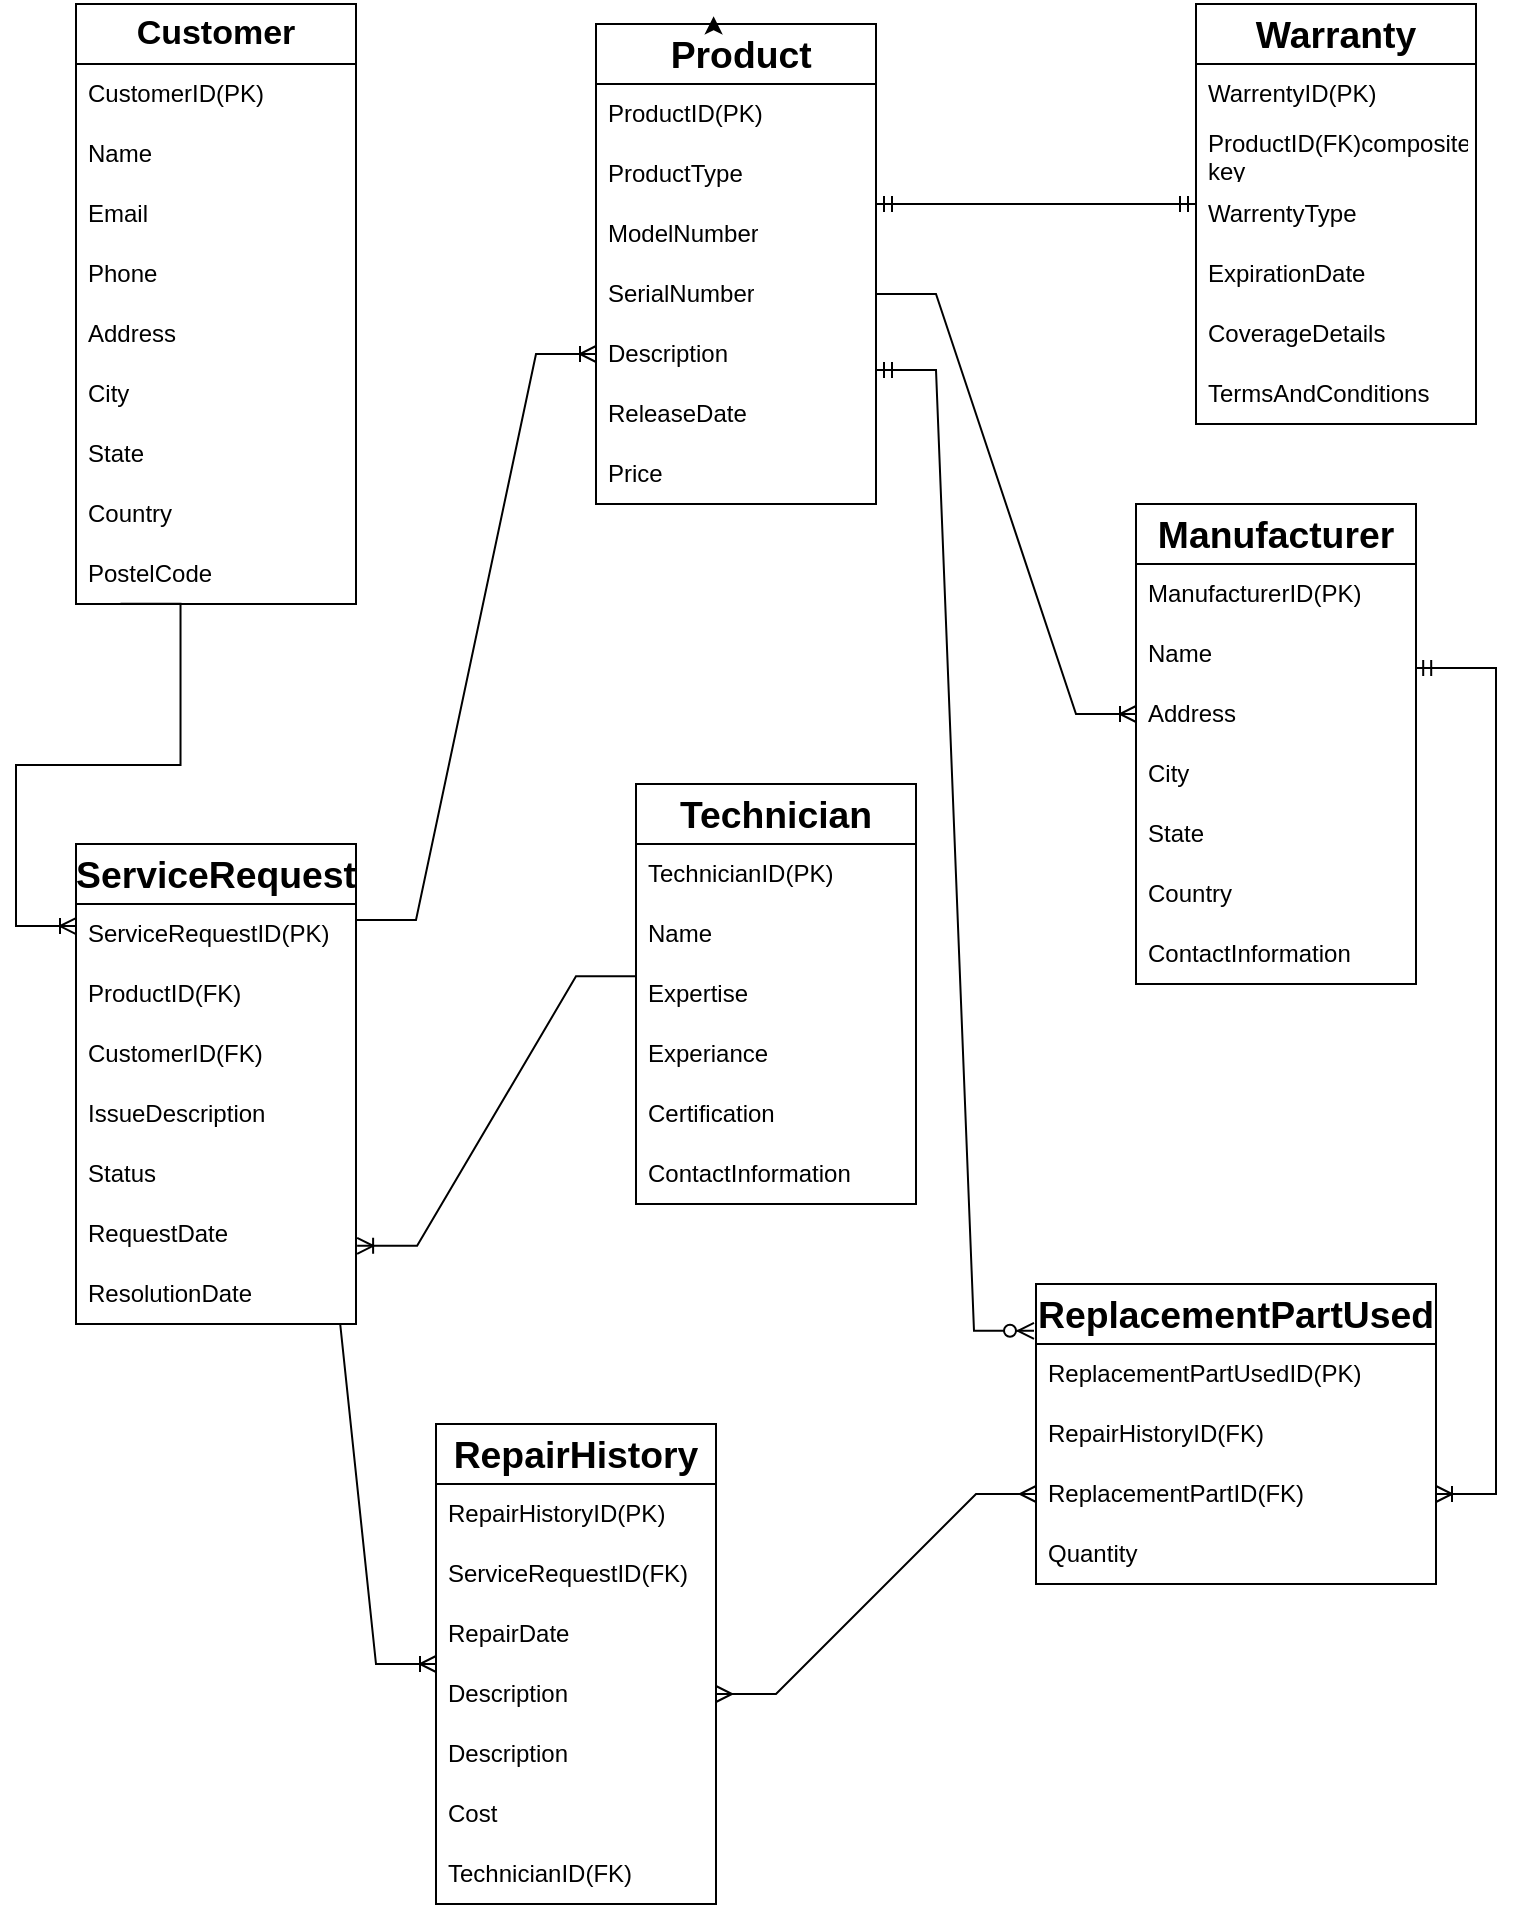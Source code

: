 <mxfile version="26.2.2">
  <diagram name="Page-1" id="IXNSvKPewyNJ5HFarN0S">
    <mxGraphModel dx="2238" dy="911" grid="1" gridSize="10" guides="1" tooltips="1" connect="1" arrows="1" fold="1" page="1" pageScale="1" pageWidth="850" pageHeight="1100" math="0" shadow="0">
      <root>
        <mxCell id="0" />
        <mxCell id="1" parent="0" />
        <mxCell id="oqBiDltHwkE3L_gpqneW-73" value="&lt;b&gt;&lt;font style=&quot;font-size: 17px;&quot;&gt;Customer&lt;/font&gt;&lt;/b&gt;" style="swimlane;fontStyle=0;childLayout=stackLayout;horizontal=1;startSize=30;horizontalStack=0;resizeParent=1;resizeParentMax=0;resizeLast=0;collapsible=1;marginBottom=0;whiteSpace=wrap;html=1;" parent="1" vertex="1">
          <mxGeometry x="60" y="30" width="140" height="300" as="geometry" />
        </mxCell>
        <mxCell id="oqBiDltHwkE3L_gpqneW-74" value="CustomerID(PK)" style="text;strokeColor=none;fillColor=none;align=left;verticalAlign=middle;spacingLeft=4;spacingRight=4;overflow=hidden;points=[[0,0.5],[1,0.5]];portConstraint=eastwest;rotatable=0;whiteSpace=wrap;html=1;" parent="oqBiDltHwkE3L_gpqneW-73" vertex="1">
          <mxGeometry y="30" width="140" height="30" as="geometry" />
        </mxCell>
        <mxCell id="oqBiDltHwkE3L_gpqneW-75" value="Name" style="text;strokeColor=none;fillColor=none;align=left;verticalAlign=middle;spacingLeft=4;spacingRight=4;overflow=hidden;points=[[0,0.5],[1,0.5]];portConstraint=eastwest;rotatable=0;whiteSpace=wrap;html=1;" parent="oqBiDltHwkE3L_gpqneW-73" vertex="1">
          <mxGeometry y="60" width="140" height="30" as="geometry" />
        </mxCell>
        <mxCell id="oqBiDltHwkE3L_gpqneW-76" value="Email" style="text;strokeColor=none;fillColor=none;align=left;verticalAlign=middle;spacingLeft=4;spacingRight=4;overflow=hidden;points=[[0,0.5],[1,0.5]];portConstraint=eastwest;rotatable=0;whiteSpace=wrap;html=1;" parent="oqBiDltHwkE3L_gpqneW-73" vertex="1">
          <mxGeometry y="90" width="140" height="30" as="geometry" />
        </mxCell>
        <mxCell id="oqBiDltHwkE3L_gpqneW-77" value="Phone" style="text;strokeColor=none;fillColor=none;align=left;verticalAlign=middle;spacingLeft=4;spacingRight=4;overflow=hidden;points=[[0,0.5],[1,0.5]];portConstraint=eastwest;rotatable=0;whiteSpace=wrap;html=1;" parent="oqBiDltHwkE3L_gpqneW-73" vertex="1">
          <mxGeometry y="120" width="140" height="30" as="geometry" />
        </mxCell>
        <mxCell id="oqBiDltHwkE3L_gpqneW-78" value="Address&amp;nbsp;" style="text;strokeColor=none;fillColor=none;align=left;verticalAlign=middle;spacingLeft=4;spacingRight=4;overflow=hidden;points=[[0,0.5],[1,0.5]];portConstraint=eastwest;rotatable=0;whiteSpace=wrap;html=1;" parent="oqBiDltHwkE3L_gpqneW-73" vertex="1">
          <mxGeometry y="150" width="140" height="30" as="geometry" />
        </mxCell>
        <mxCell id="oqBiDltHwkE3L_gpqneW-79" value="City" style="text;strokeColor=none;fillColor=none;align=left;verticalAlign=middle;spacingLeft=4;spacingRight=4;overflow=hidden;points=[[0,0.5],[1,0.5]];portConstraint=eastwest;rotatable=0;whiteSpace=wrap;html=1;" parent="oqBiDltHwkE3L_gpqneW-73" vertex="1">
          <mxGeometry y="180" width="140" height="30" as="geometry" />
        </mxCell>
        <mxCell id="oqBiDltHwkE3L_gpqneW-80" value="State" style="text;strokeColor=none;fillColor=none;align=left;verticalAlign=middle;spacingLeft=4;spacingRight=4;overflow=hidden;points=[[0,0.5],[1,0.5]];portConstraint=eastwest;rotatable=0;whiteSpace=wrap;html=1;" parent="oqBiDltHwkE3L_gpqneW-73" vertex="1">
          <mxGeometry y="210" width="140" height="30" as="geometry" />
        </mxCell>
        <mxCell id="oqBiDltHwkE3L_gpqneW-81" value="Country" style="text;strokeColor=none;fillColor=none;align=left;verticalAlign=middle;spacingLeft=4;spacingRight=4;overflow=hidden;points=[[0,0.5],[1,0.5]];portConstraint=eastwest;rotatable=0;whiteSpace=wrap;html=1;" parent="oqBiDltHwkE3L_gpqneW-73" vertex="1">
          <mxGeometry y="240" width="140" height="30" as="geometry" />
        </mxCell>
        <mxCell id="oqBiDltHwkE3L_gpqneW-82" value="PostelCode" style="text;strokeColor=none;fillColor=none;align=left;verticalAlign=middle;spacingLeft=4;spacingRight=4;overflow=hidden;points=[[0,0.5],[1,0.5]];portConstraint=eastwest;rotatable=0;whiteSpace=wrap;html=1;" parent="oqBiDltHwkE3L_gpqneW-73" vertex="1">
          <mxGeometry y="270" width="140" height="30" as="geometry" />
        </mxCell>
        <mxCell id="oqBiDltHwkE3L_gpqneW-83" value="&lt;b&gt;&lt;span style=&quot;font-size:14.0pt;line-height:107%;&lt;br/&gt;font-family:&amp;quot;Arial&amp;quot;,sans-serif;mso-ascii-theme-font:minor-bidi;mso-fareast-font-family:&lt;br/&gt;Calibri;mso-fareast-theme-font:minor-latin;mso-hansi-theme-font:minor-bidi;&lt;br/&gt;mso-bidi-theme-font:minor-bidi;mso-ansi-language:EN-US;mso-fareast-language:&lt;br/&gt;EN-US;mso-bidi-language:AR-SA&quot;&gt;&amp;nbsp;Product&lt;/span&gt;&lt;/b&gt;" style="swimlane;fontStyle=0;childLayout=stackLayout;horizontal=1;startSize=30;horizontalStack=0;resizeParent=1;resizeParentMax=0;resizeLast=0;collapsible=1;marginBottom=0;whiteSpace=wrap;html=1;" parent="1" vertex="1">
          <mxGeometry x="320" y="40" width="140" height="240" as="geometry" />
        </mxCell>
        <mxCell id="oqBiDltHwkE3L_gpqneW-84" value="ProductID(PK)" style="text;strokeColor=none;fillColor=none;align=left;verticalAlign=middle;spacingLeft=4;spacingRight=4;overflow=hidden;points=[[0,0.5],[1,0.5]];portConstraint=eastwest;rotatable=0;whiteSpace=wrap;html=1;" parent="oqBiDltHwkE3L_gpqneW-83" vertex="1">
          <mxGeometry y="30" width="140" height="30" as="geometry" />
        </mxCell>
        <mxCell id="oqBiDltHwkE3L_gpqneW-85" value="ProductType" style="text;strokeColor=none;fillColor=none;align=left;verticalAlign=middle;spacingLeft=4;spacingRight=4;overflow=hidden;points=[[0,0.5],[1,0.5]];portConstraint=eastwest;rotatable=0;whiteSpace=wrap;html=1;" parent="oqBiDltHwkE3L_gpqneW-83" vertex="1">
          <mxGeometry y="60" width="140" height="30" as="geometry" />
        </mxCell>
        <mxCell id="oqBiDltHwkE3L_gpqneW-86" value="ModelNumber" style="text;strokeColor=none;fillColor=none;align=left;verticalAlign=middle;spacingLeft=4;spacingRight=4;overflow=hidden;points=[[0,0.5],[1,0.5]];portConstraint=eastwest;rotatable=0;whiteSpace=wrap;html=1;" parent="oqBiDltHwkE3L_gpqneW-83" vertex="1">
          <mxGeometry y="90" width="140" height="30" as="geometry" />
        </mxCell>
        <mxCell id="oqBiDltHwkE3L_gpqneW-87" value="SerialNumber" style="text;strokeColor=none;fillColor=none;align=left;verticalAlign=middle;spacingLeft=4;spacingRight=4;overflow=hidden;points=[[0,0.5],[1,0.5]];portConstraint=eastwest;rotatable=0;whiteSpace=wrap;html=1;" parent="oqBiDltHwkE3L_gpqneW-83" vertex="1">
          <mxGeometry y="120" width="140" height="30" as="geometry" />
        </mxCell>
        <mxCell id="oqBiDltHwkE3L_gpqneW-88" value="Description" style="text;strokeColor=none;fillColor=none;align=left;verticalAlign=middle;spacingLeft=4;spacingRight=4;overflow=hidden;points=[[0,0.5],[1,0.5]];portConstraint=eastwest;rotatable=0;whiteSpace=wrap;html=1;" parent="oqBiDltHwkE3L_gpqneW-83" vertex="1">
          <mxGeometry y="150" width="140" height="30" as="geometry" />
        </mxCell>
        <mxCell id="oqBiDltHwkE3L_gpqneW-89" value="ReleaseDate" style="text;strokeColor=none;fillColor=none;align=left;verticalAlign=middle;spacingLeft=4;spacingRight=4;overflow=hidden;points=[[0,0.5],[1,0.5]];portConstraint=eastwest;rotatable=0;whiteSpace=wrap;html=1;" parent="oqBiDltHwkE3L_gpqneW-83" vertex="1">
          <mxGeometry y="180" width="140" height="30" as="geometry" />
        </mxCell>
        <mxCell id="oqBiDltHwkE3L_gpqneW-90" value="Price" style="text;strokeColor=none;fillColor=none;align=left;verticalAlign=middle;spacingLeft=4;spacingRight=4;overflow=hidden;points=[[0,0.5],[1,0.5]];portConstraint=eastwest;rotatable=0;whiteSpace=wrap;html=1;" parent="oqBiDltHwkE3L_gpqneW-83" vertex="1">
          <mxGeometry y="210" width="140" height="30" as="geometry" />
        </mxCell>
        <mxCell id="oqBiDltHwkE3L_gpqneW-91" style="edgeStyle=orthogonalEdgeStyle;rounded=0;orthogonalLoop=1;jettySize=auto;html=1;exitX=0.5;exitY=0;exitDx=0;exitDy=0;entryX=0.42;entryY=-0.016;entryDx=0;entryDy=0;entryPerimeter=0;" parent="1" source="oqBiDltHwkE3L_gpqneW-83" target="oqBiDltHwkE3L_gpqneW-83" edge="1">
          <mxGeometry relative="1" as="geometry" />
        </mxCell>
        <mxCell id="oqBiDltHwkE3L_gpqneW-92" value="&lt;b&gt;&lt;span style=&quot;font-size:14.0pt;line-height:107%;&lt;br/&gt;font-family:&amp;quot;Arial&amp;quot;,sans-serif;mso-ascii-theme-font:minor-bidi;mso-fareast-font-family:&lt;br/&gt;Calibri;mso-fareast-theme-font:minor-latin;mso-hansi-theme-font:minor-bidi;&lt;br/&gt;mso-bidi-theme-font:minor-bidi;mso-ansi-language:EN-US;mso-fareast-language:&lt;br/&gt;EN-US;mso-bidi-language:AR-SA&quot;&gt;Technician&lt;/span&gt;&lt;/b&gt;" style="swimlane;fontStyle=0;childLayout=stackLayout;horizontal=1;startSize=30;horizontalStack=0;resizeParent=1;resizeParentMax=0;resizeLast=0;collapsible=1;marginBottom=0;whiteSpace=wrap;html=1;" parent="1" vertex="1">
          <mxGeometry x="340" y="420" width="140" height="210" as="geometry" />
        </mxCell>
        <mxCell id="oqBiDltHwkE3L_gpqneW-93" value="TechnicianID(PK)" style="text;strokeColor=none;fillColor=none;align=left;verticalAlign=middle;spacingLeft=4;spacingRight=4;overflow=hidden;points=[[0,0.5],[1,0.5]];portConstraint=eastwest;rotatable=0;whiteSpace=wrap;html=1;" parent="oqBiDltHwkE3L_gpqneW-92" vertex="1">
          <mxGeometry y="30" width="140" height="30" as="geometry" />
        </mxCell>
        <mxCell id="oqBiDltHwkE3L_gpqneW-94" value="Name" style="text;strokeColor=none;fillColor=none;align=left;verticalAlign=middle;spacingLeft=4;spacingRight=4;overflow=hidden;points=[[0,0.5],[1,0.5]];portConstraint=eastwest;rotatable=0;whiteSpace=wrap;html=1;" parent="oqBiDltHwkE3L_gpqneW-92" vertex="1">
          <mxGeometry y="60" width="140" height="30" as="geometry" />
        </mxCell>
        <mxCell id="oqBiDltHwkE3L_gpqneW-95" value="Expertise" style="text;strokeColor=none;fillColor=none;align=left;verticalAlign=middle;spacingLeft=4;spacingRight=4;overflow=hidden;points=[[0,0.5],[1,0.5]];portConstraint=eastwest;rotatable=0;whiteSpace=wrap;html=1;" parent="oqBiDltHwkE3L_gpqneW-92" vertex="1">
          <mxGeometry y="90" width="140" height="30" as="geometry" />
        </mxCell>
        <mxCell id="oqBiDltHwkE3L_gpqneW-96" value="Experiance" style="text;strokeColor=none;fillColor=none;align=left;verticalAlign=middle;spacingLeft=4;spacingRight=4;overflow=hidden;points=[[0,0.5],[1,0.5]];portConstraint=eastwest;rotatable=0;whiteSpace=wrap;html=1;" parent="oqBiDltHwkE3L_gpqneW-92" vertex="1">
          <mxGeometry y="120" width="140" height="30" as="geometry" />
        </mxCell>
        <mxCell id="oqBiDltHwkE3L_gpqneW-97" value="Certification" style="text;strokeColor=none;fillColor=none;align=left;verticalAlign=middle;spacingLeft=4;spacingRight=4;overflow=hidden;points=[[0,0.5],[1,0.5]];portConstraint=eastwest;rotatable=0;whiteSpace=wrap;html=1;" parent="oqBiDltHwkE3L_gpqneW-92" vertex="1">
          <mxGeometry y="150" width="140" height="30" as="geometry" />
        </mxCell>
        <mxCell id="oqBiDltHwkE3L_gpqneW-98" value="ContactInformation" style="text;strokeColor=none;fillColor=none;align=left;verticalAlign=middle;spacingLeft=4;spacingRight=4;overflow=hidden;points=[[0,0.5],[1,0.5]];portConstraint=eastwest;rotatable=0;whiteSpace=wrap;html=1;" parent="oqBiDltHwkE3L_gpqneW-92" vertex="1">
          <mxGeometry y="180" width="140" height="30" as="geometry" />
        </mxCell>
        <mxCell id="oqBiDltHwkE3L_gpqneW-99" value="&lt;b&gt;&lt;span style=&quot;font-size:14.0pt;line-height:107%;&lt;br/&gt;font-family:&amp;quot;Arial&amp;quot;,sans-serif;mso-ascii-theme-font:minor-bidi;mso-fareast-font-family:&lt;br/&gt;Calibri;mso-fareast-theme-font:minor-latin;mso-hansi-theme-font:minor-bidi;&lt;br/&gt;mso-bidi-theme-font:minor-bidi;mso-ansi-language:EN-US;mso-fareast-language:&lt;br/&gt;EN-US;mso-bidi-language:AR-SA&quot;&gt;Manufacturer&lt;/span&gt;&lt;/b&gt;" style="swimlane;fontStyle=0;childLayout=stackLayout;horizontal=1;startSize=30;horizontalStack=0;resizeParent=1;resizeParentMax=0;resizeLast=0;collapsible=1;marginBottom=0;whiteSpace=wrap;html=1;" parent="1" vertex="1">
          <mxGeometry x="590" y="280" width="140" height="240" as="geometry" />
        </mxCell>
        <mxCell id="oqBiDltHwkE3L_gpqneW-100" value="ManufacturerID(PK)" style="text;strokeColor=none;fillColor=none;align=left;verticalAlign=middle;spacingLeft=4;spacingRight=4;overflow=hidden;points=[[0,0.5],[1,0.5]];portConstraint=eastwest;rotatable=0;whiteSpace=wrap;html=1;" parent="oqBiDltHwkE3L_gpqneW-99" vertex="1">
          <mxGeometry y="30" width="140" height="30" as="geometry" />
        </mxCell>
        <mxCell id="oqBiDltHwkE3L_gpqneW-101" value="Name" style="text;strokeColor=none;fillColor=none;align=left;verticalAlign=middle;spacingLeft=4;spacingRight=4;overflow=hidden;points=[[0,0.5],[1,0.5]];portConstraint=eastwest;rotatable=0;whiteSpace=wrap;html=1;" parent="oqBiDltHwkE3L_gpqneW-99" vertex="1">
          <mxGeometry y="60" width="140" height="30" as="geometry" />
        </mxCell>
        <mxCell id="oqBiDltHwkE3L_gpqneW-102" value="Address" style="text;strokeColor=none;fillColor=none;align=left;verticalAlign=middle;spacingLeft=4;spacingRight=4;overflow=hidden;points=[[0,0.5],[1,0.5]];portConstraint=eastwest;rotatable=0;whiteSpace=wrap;html=1;" parent="oqBiDltHwkE3L_gpqneW-99" vertex="1">
          <mxGeometry y="90" width="140" height="30" as="geometry" />
        </mxCell>
        <mxCell id="oqBiDltHwkE3L_gpqneW-103" value="City" style="text;strokeColor=none;fillColor=none;align=left;verticalAlign=middle;spacingLeft=4;spacingRight=4;overflow=hidden;points=[[0,0.5],[1,0.5]];portConstraint=eastwest;rotatable=0;whiteSpace=wrap;html=1;" parent="oqBiDltHwkE3L_gpqneW-99" vertex="1">
          <mxGeometry y="120" width="140" height="30" as="geometry" />
        </mxCell>
        <mxCell id="oqBiDltHwkE3L_gpqneW-104" value="State" style="text;strokeColor=none;fillColor=none;align=left;verticalAlign=middle;spacingLeft=4;spacingRight=4;overflow=hidden;points=[[0,0.5],[1,0.5]];portConstraint=eastwest;rotatable=0;whiteSpace=wrap;html=1;" parent="oqBiDltHwkE3L_gpqneW-99" vertex="1">
          <mxGeometry y="150" width="140" height="30" as="geometry" />
        </mxCell>
        <mxCell id="oqBiDltHwkE3L_gpqneW-105" value="Country" style="text;strokeColor=none;fillColor=none;align=left;verticalAlign=middle;spacingLeft=4;spacingRight=4;overflow=hidden;points=[[0,0.5],[1,0.5]];portConstraint=eastwest;rotatable=0;whiteSpace=wrap;html=1;" parent="oqBiDltHwkE3L_gpqneW-99" vertex="1">
          <mxGeometry y="180" width="140" height="30" as="geometry" />
        </mxCell>
        <mxCell id="oqBiDltHwkE3L_gpqneW-106" value="ContactInformation" style="text;strokeColor=none;fillColor=none;align=left;verticalAlign=middle;spacingLeft=4;spacingRight=4;overflow=hidden;points=[[0,0.5],[1,0.5]];portConstraint=eastwest;rotatable=0;whiteSpace=wrap;html=1;" parent="oqBiDltHwkE3L_gpqneW-99" vertex="1">
          <mxGeometry y="210" width="140" height="30" as="geometry" />
        </mxCell>
        <mxCell id="oqBiDltHwkE3L_gpqneW-107" value="&lt;b&gt;&lt;span style=&quot;font-size:14.0pt;line-height:107%;&lt;br/&gt;font-family:&amp;quot;Arial&amp;quot;,sans-serif;mso-ascii-theme-font:minor-bidi;mso-fareast-font-family:&lt;br/&gt;Calibri;mso-fareast-theme-font:minor-latin;mso-hansi-theme-font:minor-bidi;&lt;br/&gt;mso-bidi-theme-font:minor-bidi;mso-ansi-language:EN-US;mso-fareast-language:&lt;br/&gt;EN-US;mso-bidi-language:AR-SA&quot;&gt;Warranty&lt;/span&gt;&lt;/b&gt;" style="swimlane;fontStyle=0;childLayout=stackLayout;horizontal=1;startSize=30;horizontalStack=0;resizeParent=1;resizeParentMax=0;resizeLast=0;collapsible=1;marginBottom=0;whiteSpace=wrap;html=1;" parent="1" vertex="1">
          <mxGeometry x="620" y="30" width="140" height="210" as="geometry" />
        </mxCell>
        <mxCell id="oqBiDltHwkE3L_gpqneW-108" value="WarrentyID(PK)" style="text;strokeColor=none;fillColor=none;align=left;verticalAlign=middle;spacingLeft=4;spacingRight=4;overflow=hidden;points=[[0,0.5],[1,0.5]];portConstraint=eastwest;rotatable=0;whiteSpace=wrap;html=1;" parent="oqBiDltHwkE3L_gpqneW-107" vertex="1">
          <mxGeometry y="30" width="140" height="30" as="geometry" />
        </mxCell>
        <mxCell id="oqBiDltHwkE3L_gpqneW-109" value="ProductID(FK)composite key" style="text;strokeColor=none;fillColor=none;align=left;verticalAlign=middle;spacingLeft=4;spacingRight=4;overflow=hidden;points=[[0,0.5],[1,0.5]];portConstraint=eastwest;rotatable=0;whiteSpace=wrap;html=1;" parent="oqBiDltHwkE3L_gpqneW-107" vertex="1">
          <mxGeometry y="60" width="140" height="30" as="geometry" />
        </mxCell>
        <mxCell id="oqBiDltHwkE3L_gpqneW-110" value="WarrentyType" style="text;strokeColor=none;fillColor=none;align=left;verticalAlign=middle;spacingLeft=4;spacingRight=4;overflow=hidden;points=[[0,0.5],[1,0.5]];portConstraint=eastwest;rotatable=0;whiteSpace=wrap;html=1;" parent="oqBiDltHwkE3L_gpqneW-107" vertex="1">
          <mxGeometry y="90" width="140" height="30" as="geometry" />
        </mxCell>
        <mxCell id="oqBiDltHwkE3L_gpqneW-111" value="ExpirationDate" style="text;strokeColor=none;fillColor=none;align=left;verticalAlign=middle;spacingLeft=4;spacingRight=4;overflow=hidden;points=[[0,0.5],[1,0.5]];portConstraint=eastwest;rotatable=0;whiteSpace=wrap;html=1;" parent="oqBiDltHwkE3L_gpqneW-107" vertex="1">
          <mxGeometry y="120" width="140" height="30" as="geometry" />
        </mxCell>
        <mxCell id="oqBiDltHwkE3L_gpqneW-112" value="CoverageDetails" style="text;strokeColor=none;fillColor=none;align=left;verticalAlign=middle;spacingLeft=4;spacingRight=4;overflow=hidden;points=[[0,0.5],[1,0.5]];portConstraint=eastwest;rotatable=0;whiteSpace=wrap;html=1;" parent="oqBiDltHwkE3L_gpqneW-107" vertex="1">
          <mxGeometry y="150" width="140" height="30" as="geometry" />
        </mxCell>
        <mxCell id="oqBiDltHwkE3L_gpqneW-113" value="TermsAndConditions" style="text;strokeColor=none;fillColor=none;align=left;verticalAlign=middle;spacingLeft=4;spacingRight=4;overflow=hidden;points=[[0,0.5],[1,0.5]];portConstraint=eastwest;rotatable=0;whiteSpace=wrap;html=1;" parent="oqBiDltHwkE3L_gpqneW-107" vertex="1">
          <mxGeometry y="180" width="140" height="30" as="geometry" />
        </mxCell>
        <mxCell id="oqBiDltHwkE3L_gpqneW-114" value="&lt;b&gt;&lt;span style=&quot;font-size:14.0pt;line-height:107%;&lt;br/&gt;font-family:&amp;quot;Arial&amp;quot;,sans-serif;mso-ascii-theme-font:minor-bidi;mso-fareast-font-family:&lt;br/&gt;Calibri;mso-fareast-theme-font:minor-latin;mso-hansi-theme-font:minor-bidi;&lt;br/&gt;mso-bidi-theme-font:minor-bidi;mso-ansi-language:EN-US;mso-fareast-language:&lt;br/&gt;EN-US;mso-bidi-language:AR-SA&quot;&gt;ServiceRequest&lt;/span&gt;&lt;/b&gt;&lt;span style=&quot;font-size:&lt;br/&gt;14.0pt;line-height:107%;font-family:&amp;quot;Arial&amp;quot;,sans-serif;mso-ascii-theme-font:&lt;br/&gt;minor-bidi;mso-fareast-font-family:Calibri;mso-fareast-theme-font:minor-latin;&lt;br/&gt;mso-hansi-theme-font:minor-bidi;mso-bidi-theme-font:minor-bidi;mso-ansi-language:&lt;br/&gt;EN-US;mso-fareast-language:EN-US;mso-bidi-language:AR-SA&quot;&gt;&lt;/span&gt;" style="swimlane;fontStyle=0;childLayout=stackLayout;horizontal=1;startSize=30;horizontalStack=0;resizeParent=1;resizeParentMax=0;resizeLast=0;collapsible=1;marginBottom=0;whiteSpace=wrap;html=1;" parent="1" vertex="1">
          <mxGeometry x="60" y="450" width="140" height="240" as="geometry" />
        </mxCell>
        <mxCell id="oqBiDltHwkE3L_gpqneW-115" value="ServiceRequestID(PK)" style="text;strokeColor=none;fillColor=none;align=left;verticalAlign=middle;spacingLeft=4;spacingRight=4;overflow=hidden;points=[[0,0.5],[1,0.5]];portConstraint=eastwest;rotatable=0;whiteSpace=wrap;html=1;" parent="oqBiDltHwkE3L_gpqneW-114" vertex="1">
          <mxGeometry y="30" width="140" height="30" as="geometry" />
        </mxCell>
        <mxCell id="oqBiDltHwkE3L_gpqneW-116" value="ProductID(FK)" style="text;strokeColor=none;fillColor=none;align=left;verticalAlign=middle;spacingLeft=4;spacingRight=4;overflow=hidden;points=[[0,0.5],[1,0.5]];portConstraint=eastwest;rotatable=0;whiteSpace=wrap;html=1;" parent="oqBiDltHwkE3L_gpqneW-114" vertex="1">
          <mxGeometry y="60" width="140" height="30" as="geometry" />
        </mxCell>
        <mxCell id="oqBiDltHwkE3L_gpqneW-117" value="CustomerID(FK)" style="text;strokeColor=none;fillColor=none;align=left;verticalAlign=middle;spacingLeft=4;spacingRight=4;overflow=hidden;points=[[0,0.5],[1,0.5]];portConstraint=eastwest;rotatable=0;whiteSpace=wrap;html=1;" parent="oqBiDltHwkE3L_gpqneW-114" vertex="1">
          <mxGeometry y="90" width="140" height="30" as="geometry" />
        </mxCell>
        <mxCell id="oqBiDltHwkE3L_gpqneW-118" value="IssueDescription" style="text;strokeColor=none;fillColor=none;align=left;verticalAlign=middle;spacingLeft=4;spacingRight=4;overflow=hidden;points=[[0,0.5],[1,0.5]];portConstraint=eastwest;rotatable=0;whiteSpace=wrap;html=1;" parent="oqBiDltHwkE3L_gpqneW-114" vertex="1">
          <mxGeometry y="120" width="140" height="30" as="geometry" />
        </mxCell>
        <mxCell id="oqBiDltHwkE3L_gpqneW-119" value="Status" style="text;strokeColor=none;fillColor=none;align=left;verticalAlign=middle;spacingLeft=4;spacingRight=4;overflow=hidden;points=[[0,0.5],[1,0.5]];portConstraint=eastwest;rotatable=0;whiteSpace=wrap;html=1;" parent="oqBiDltHwkE3L_gpqneW-114" vertex="1">
          <mxGeometry y="150" width="140" height="30" as="geometry" />
        </mxCell>
        <mxCell id="oqBiDltHwkE3L_gpqneW-120" value="RequestDate" style="text;strokeColor=none;fillColor=none;align=left;verticalAlign=middle;spacingLeft=4;spacingRight=4;overflow=hidden;points=[[0,0.5],[1,0.5]];portConstraint=eastwest;rotatable=0;whiteSpace=wrap;html=1;" parent="oqBiDltHwkE3L_gpqneW-114" vertex="1">
          <mxGeometry y="180" width="140" height="30" as="geometry" />
        </mxCell>
        <mxCell id="oqBiDltHwkE3L_gpqneW-121" value="ResolutionDate" style="text;strokeColor=none;fillColor=none;align=left;verticalAlign=middle;spacingLeft=4;spacingRight=4;overflow=hidden;points=[[0,0.5],[1,0.5]];portConstraint=eastwest;rotatable=0;whiteSpace=wrap;html=1;" parent="oqBiDltHwkE3L_gpqneW-114" vertex="1">
          <mxGeometry y="210" width="140" height="30" as="geometry" />
        </mxCell>
        <mxCell id="oqBiDltHwkE3L_gpqneW-122" value="&lt;b&gt;&lt;span style=&quot;font-size:14.0pt;line-height:107%;&lt;br/&gt;font-family:&amp;quot;Arial&amp;quot;,sans-serif;mso-ascii-theme-font:minor-bidi;mso-fareast-font-family:&lt;br/&gt;Calibri;mso-fareast-theme-font:minor-latin;mso-hansi-theme-font:minor-bidi;&lt;br/&gt;mso-bidi-theme-font:minor-bidi;mso-ansi-language:EN-US;mso-fareast-language:&lt;br/&gt;EN-US;mso-bidi-language:AR-SA&quot;&gt;RepairHistory&lt;/span&gt;&lt;/b&gt;" style="swimlane;fontStyle=0;childLayout=stackLayout;horizontal=1;startSize=30;horizontalStack=0;resizeParent=1;resizeParentMax=0;resizeLast=0;collapsible=1;marginBottom=0;whiteSpace=wrap;html=1;" parent="1" vertex="1">
          <mxGeometry x="240" y="740" width="140" height="240" as="geometry" />
        </mxCell>
        <mxCell id="oqBiDltHwkE3L_gpqneW-123" value="RepairHistoryID(PK)" style="text;strokeColor=none;fillColor=none;align=left;verticalAlign=middle;spacingLeft=4;spacingRight=4;overflow=hidden;points=[[0,0.5],[1,0.5]];portConstraint=eastwest;rotatable=0;whiteSpace=wrap;html=1;" parent="oqBiDltHwkE3L_gpqneW-122" vertex="1">
          <mxGeometry y="30" width="140" height="30" as="geometry" />
        </mxCell>
        <mxCell id="oqBiDltHwkE3L_gpqneW-124" value="ServiceRequestID(FK)" style="text;strokeColor=none;fillColor=none;align=left;verticalAlign=middle;spacingLeft=4;spacingRight=4;overflow=hidden;points=[[0,0.5],[1,0.5]];portConstraint=eastwest;rotatable=0;whiteSpace=wrap;html=1;" parent="oqBiDltHwkE3L_gpqneW-122" vertex="1">
          <mxGeometry y="60" width="140" height="30" as="geometry" />
        </mxCell>
        <mxCell id="oqBiDltHwkE3L_gpqneW-125" value="RepairDate" style="text;strokeColor=none;fillColor=none;align=left;verticalAlign=middle;spacingLeft=4;spacingRight=4;overflow=hidden;points=[[0,0.5],[1,0.5]];portConstraint=eastwest;rotatable=0;whiteSpace=wrap;html=1;" parent="oqBiDltHwkE3L_gpqneW-122" vertex="1">
          <mxGeometry y="90" width="140" height="30" as="geometry" />
        </mxCell>
        <mxCell id="oqBiDltHwkE3L_gpqneW-126" value="Description" style="text;strokeColor=none;fillColor=none;align=left;verticalAlign=middle;spacingLeft=4;spacingRight=4;overflow=hidden;points=[[0,0.5],[1,0.5]];portConstraint=eastwest;rotatable=0;whiteSpace=wrap;html=1;" parent="oqBiDltHwkE3L_gpqneW-122" vertex="1">
          <mxGeometry y="120" width="140" height="30" as="geometry" />
        </mxCell>
        <mxCell id="oqBiDltHwkE3L_gpqneW-127" value="Description" style="text;strokeColor=none;fillColor=none;align=left;verticalAlign=middle;spacingLeft=4;spacingRight=4;overflow=hidden;points=[[0,0.5],[1,0.5]];portConstraint=eastwest;rotatable=0;whiteSpace=wrap;html=1;" parent="oqBiDltHwkE3L_gpqneW-122" vertex="1">
          <mxGeometry y="150" width="140" height="30" as="geometry" />
        </mxCell>
        <mxCell id="oqBiDltHwkE3L_gpqneW-128" value="Cost" style="text;strokeColor=none;fillColor=none;align=left;verticalAlign=middle;spacingLeft=4;spacingRight=4;overflow=hidden;points=[[0,0.5],[1,0.5]];portConstraint=eastwest;rotatable=0;whiteSpace=wrap;html=1;" parent="oqBiDltHwkE3L_gpqneW-122" vertex="1">
          <mxGeometry y="180" width="140" height="30" as="geometry" />
        </mxCell>
        <mxCell id="oqBiDltHwkE3L_gpqneW-129" value="TechnicianID(FK)" style="text;strokeColor=none;fillColor=none;align=left;verticalAlign=middle;spacingLeft=4;spacingRight=4;overflow=hidden;points=[[0,0.5],[1,0.5]];portConstraint=eastwest;rotatable=0;whiteSpace=wrap;html=1;" parent="oqBiDltHwkE3L_gpqneW-122" vertex="1">
          <mxGeometry y="210" width="140" height="30" as="geometry" />
        </mxCell>
        <mxCell id="oqBiDltHwkE3L_gpqneW-130" value="&lt;b&gt;&lt;span style=&quot;font-size:14.0pt;line-height:107%;&lt;br/&gt;font-family:&amp;quot;Arial&amp;quot;,sans-serif;mso-ascii-theme-font:minor-bidi;mso-fareast-font-family:&lt;br/&gt;Calibri;mso-fareast-theme-font:minor-latin;mso-hansi-theme-font:minor-bidi;&lt;br/&gt;mso-bidi-theme-font:minor-bidi;mso-ansi-language:EN-US;mso-fareast-language:&lt;br/&gt;EN-US;mso-bidi-language:AR-SA&quot;&gt;ReplacementPartUsed&lt;/span&gt;&lt;/b&gt;" style="swimlane;fontStyle=0;childLayout=stackLayout;horizontal=1;startSize=30;horizontalStack=0;resizeParent=1;resizeParentMax=0;resizeLast=0;collapsible=1;marginBottom=0;whiteSpace=wrap;html=1;" parent="1" vertex="1">
          <mxGeometry x="540" y="670" width="200" height="150" as="geometry" />
        </mxCell>
        <mxCell id="oqBiDltHwkE3L_gpqneW-131" value="ReplacementPartUsedID(PK)" style="text;strokeColor=none;fillColor=none;align=left;verticalAlign=middle;spacingLeft=4;spacingRight=4;overflow=hidden;points=[[0,0.5],[1,0.5]];portConstraint=eastwest;rotatable=0;whiteSpace=wrap;html=1;" parent="oqBiDltHwkE3L_gpqneW-130" vertex="1">
          <mxGeometry y="30" width="200" height="30" as="geometry" />
        </mxCell>
        <mxCell id="oqBiDltHwkE3L_gpqneW-142" value="" style="edgeStyle=entityRelationEdgeStyle;fontSize=12;html=1;endArrow=ERoneToMany;startArrow=ERmandOne;rounded=0;exitX=1;exitY=0.5;exitDx=0;exitDy=0;" parent="oqBiDltHwkE3L_gpqneW-130" edge="1" target="oqBiDltHwkE3L_gpqneW-133">
          <mxGeometry width="100" height="100" relative="1" as="geometry">
            <mxPoint x="189.6" y="-308" as="sourcePoint" />
            <mxPoint x="220" y="70" as="targetPoint" />
            <Array as="points">
              <mxPoint x="239.6" y="-123" />
              <mxPoint x="239.6" y="-33" />
              <mxPoint x="89.6" y="-113" />
              <mxPoint x="239.6" y="-43" />
            </Array>
          </mxGeometry>
        </mxCell>
        <mxCell id="oqBiDltHwkE3L_gpqneW-132" value="RepairHistoryID(FK)" style="text;strokeColor=none;fillColor=none;align=left;verticalAlign=middle;spacingLeft=4;spacingRight=4;overflow=hidden;points=[[0,0.5],[1,0.5]];portConstraint=eastwest;rotatable=0;whiteSpace=wrap;html=1;" parent="oqBiDltHwkE3L_gpqneW-130" vertex="1">
          <mxGeometry y="60" width="200" height="30" as="geometry" />
        </mxCell>
        <mxCell id="oqBiDltHwkE3L_gpqneW-133" value="ReplacementPartID(FK)" style="text;strokeColor=none;fillColor=none;align=left;verticalAlign=middle;spacingLeft=4;spacingRight=4;overflow=hidden;points=[[0,0.5],[1,0.5]];portConstraint=eastwest;rotatable=0;whiteSpace=wrap;html=1;" parent="oqBiDltHwkE3L_gpqneW-130" vertex="1">
          <mxGeometry y="90" width="200" height="30" as="geometry" />
        </mxCell>
        <mxCell id="oqBiDltHwkE3L_gpqneW-134" value="Quantity" style="text;strokeColor=none;fillColor=none;align=left;verticalAlign=middle;spacingLeft=4;spacingRight=4;overflow=hidden;points=[[0,0.5],[1,0.5]];portConstraint=eastwest;rotatable=0;whiteSpace=wrap;html=1;" parent="oqBiDltHwkE3L_gpqneW-130" vertex="1">
          <mxGeometry y="120" width="200" height="30" as="geometry" />
        </mxCell>
        <mxCell id="oqBiDltHwkE3L_gpqneW-135" value="" style="edgeStyle=entityRelationEdgeStyle;fontSize=12;html=1;endArrow=ERmandOne;startArrow=ERmandOne;rounded=0;entryX=0;entryY=0.333;entryDx=0;entryDy=0;entryPerimeter=0;exitX=1.016;exitY=0.036;exitDx=0;exitDy=0;exitPerimeter=0;" parent="1" target="oqBiDltHwkE3L_gpqneW-110" edge="1">
          <mxGeometry width="100" height="100" relative="1" as="geometry">
            <mxPoint x="460" y="130.0" as="sourcePoint" />
            <mxPoint x="521.06" y="354.93" as="targetPoint" />
            <Array as="points">
              <mxPoint x="397.76" y="458.92" />
              <mxPoint x="527.76" y="118.92" />
              <mxPoint x="537.76" y="236.92" />
              <mxPoint x="517.76" y="288.92" />
              <mxPoint x="517.76" y="298.92" />
              <mxPoint x="487.76" y="298.92" />
              <mxPoint x="497.76" y="298.92" />
              <mxPoint x="547.76" y="236.92" />
            </Array>
          </mxGeometry>
        </mxCell>
        <mxCell id="oqBiDltHwkE3L_gpqneW-136" value="" style="edgeStyle=entityRelationEdgeStyle;fontSize=12;html=1;endArrow=ERoneToMany;rounded=0;exitX=0.159;exitY=0.995;exitDx=0;exitDy=0;exitPerimeter=0;entryX=0.714;entryY=0;entryDx=0;entryDy=0;entryPerimeter=0;movable=1;resizable=1;rotatable=1;deletable=1;editable=1;locked=0;connectable=1;" parent="1" source="oqBiDltHwkE3L_gpqneW-82" edge="1">
          <mxGeometry width="100" height="100" relative="1" as="geometry">
            <mxPoint x="61.26" y="340.0" as="sourcePoint" />
            <mxPoint x="60.0" y="491.05" as="targetPoint" />
            <Array as="points">
              <mxPoint x="20.04" y="361.05" />
              <mxPoint x="28.82" y="460.33" />
              <mxPoint x="28.82" y="450.33" />
              <mxPoint x="39.54" y="471.05" />
              <mxPoint x="40.04" y="461.05" />
              <mxPoint x="39.54" y="441.05" />
              <mxPoint x="38.82" y="470.33" />
              <mxPoint x="19.83" y="461.05" />
              <mxPoint x="19.83" y="461.05" />
              <mxPoint x="19.83" y="451.05" />
            </Array>
          </mxGeometry>
        </mxCell>
        <mxCell id="oqBiDltHwkE3L_gpqneW-137" value="" style="edgeStyle=entityRelationEdgeStyle;fontSize=12;html=1;endArrow=ERoneToMany;rounded=0;entryX=0;entryY=0.5;entryDx=0;entryDy=0;" parent="1" target="oqBiDltHwkE3L_gpqneW-88" edge="1">
          <mxGeometry width="100" height="100" relative="1" as="geometry">
            <mxPoint x="200" y="488" as="sourcePoint" />
            <mxPoint x="270" y="260" as="targetPoint" />
          </mxGeometry>
        </mxCell>
        <mxCell id="oqBiDltHwkE3L_gpqneW-138" value="" style="edgeStyle=entityRelationEdgeStyle;fontSize=12;html=1;endArrow=ERoneToMany;rounded=0;exitX=0;exitY=0.206;exitDx=0;exitDy=0;exitPerimeter=0;entryX=1.004;entryY=0.697;entryDx=0;entryDy=0;entryPerimeter=0;" parent="1" source="oqBiDltHwkE3L_gpqneW-95" target="oqBiDltHwkE3L_gpqneW-120" edge="1">
          <mxGeometry width="100" height="100" relative="1" as="geometry">
            <mxPoint x="340" y="370" as="sourcePoint" />
            <mxPoint x="440" y="270" as="targetPoint" />
            <Array as="points">
              <mxPoint x="280" y="630" />
            </Array>
          </mxGeometry>
        </mxCell>
        <mxCell id="oqBiDltHwkE3L_gpqneW-139" value="" style="edgeStyle=entityRelationEdgeStyle;fontSize=12;html=1;endArrow=ERoneToMany;rounded=0;exitX=0.043;exitY=0.978;exitDx=0;exitDy=0;exitPerimeter=0;" parent="1" edge="1">
          <mxGeometry width="100" height="100" relative="1" as="geometry">
            <mxPoint x="162.1" y="690" as="sourcePoint" />
            <mxPoint x="240" y="860" as="targetPoint" />
            <Array as="points">
              <mxPoint x="206.08" y="800.66" />
              <mxPoint x="242.1" y="720" />
              <mxPoint x="172.1" y="790" />
              <mxPoint x="256.08" y="760.66" />
            </Array>
          </mxGeometry>
        </mxCell>
        <mxCell id="oqBiDltHwkE3L_gpqneW-140" value="" style="edgeStyle=entityRelationEdgeStyle;fontSize=12;html=1;endArrow=ERmany;startArrow=ERmany;rounded=0;exitX=1;exitY=0.5;exitDx=0;exitDy=0;entryX=0;entryY=0.5;entryDx=0;entryDy=0;" parent="1" source="oqBiDltHwkE3L_gpqneW-126" target="oqBiDltHwkE3L_gpqneW-133" edge="1">
          <mxGeometry width="100" height="100" relative="1" as="geometry">
            <mxPoint x="300" y="650" as="sourcePoint" />
            <mxPoint x="530" y="943.809" as="targetPoint" />
            <Array as="points">
              <mxPoint x="390" y="870" />
              <mxPoint x="210" y="900" />
              <mxPoint x="350" y="940" />
            </Array>
          </mxGeometry>
        </mxCell>
        <mxCell id="oqBiDltHwkE3L_gpqneW-141" value="" style="edgeStyle=entityRelationEdgeStyle;fontSize=12;html=1;endArrow=ERoneToMany;rounded=0;entryX=0;entryY=0.5;entryDx=0;entryDy=0;exitX=1;exitY=0.5;exitDx=0;exitDy=0;" parent="1" source="oqBiDltHwkE3L_gpqneW-87" target="oqBiDltHwkE3L_gpqneW-102" edge="1">
          <mxGeometry width="100" height="100" relative="1" as="geometry">
            <mxPoint x="260" y="460" as="sourcePoint" />
            <mxPoint x="360" y="360" as="targetPoint" />
          </mxGeometry>
        </mxCell>
        <mxCell id="oqBiDltHwkE3L_gpqneW-143" value="" style="edgeStyle=entityRelationEdgeStyle;fontSize=12;html=1;endArrow=ERzeroToMany;startArrow=ERmandOne;rounded=0;exitX=1;exitY=0.5;exitDx=0;exitDy=0;entryX=-0.005;entryY=0.156;entryDx=0;entryDy=0;entryPerimeter=0;" parent="1" target="oqBiDltHwkE3L_gpqneW-130" edge="1">
          <mxGeometry width="100" height="100" relative="1" as="geometry">
            <mxPoint x="460" y="212.95" as="sourcePoint" />
            <mxPoint x="541.6" y="670" as="targetPoint" />
          </mxGeometry>
        </mxCell>
      </root>
    </mxGraphModel>
  </diagram>
</mxfile>
